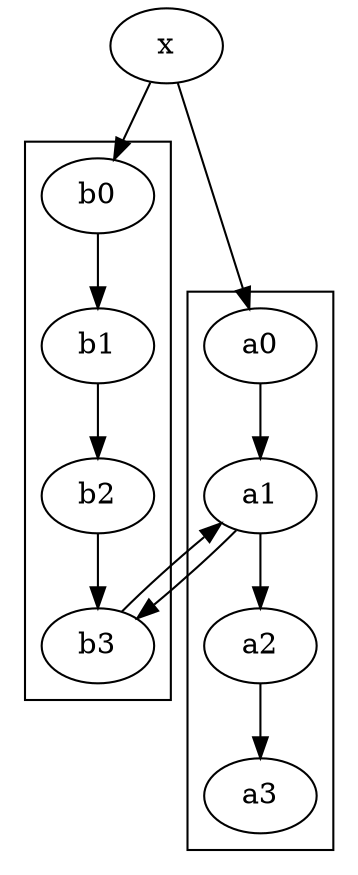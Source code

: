 # Generated Tor  2 Okt 2008 11:03:15 GMT by dot - Graphviz version 2.20.2 (Tue Jul  1 11:56:55 UTC 2008)
#
# 
# real	0m0.187s
# user	0m0.121s
# sys	0m0.031s

digraph G {
	node [label="\N"];
	graph [bb="0,0,386,215",
		_draw_="c 5 -white C 5 -white P 4 0 0 0 215 386 215 386 0 ",
		xdotversion="1.2"];
	subgraph cluster_c0 {
		graph [bb="",
			_draw_="",
			xdotversion=""];
		a0 [pos="185,151", width="0.75", height="0.50", _draw_="c 5 -black e 185 151 27 18 ", _ldraw_="F 14.000000 11 -Times-Roman c 5 -black T 185 143 0 10 2 -a0 "];
		a1 [pos="171,69", width="0.75", height="0.50", _draw_="c 5 -black e 171 69 27 18 ", _ldraw_="F 14.000000 11 -Times-Roman c 5 -black T 171 61 0 10 2 -a1 "];
		a2 [pos="98,41", width="0.75", height="0.50", _draw_="c 5 -black e 98 41 27 18 ", _ldraw_="F 14.000000 11 -Times-Roman c 5 -black T 98 33 0 10 2 -a2 "];
		a3 [pos="28,19", width="0.75", height="0.50", _draw_="c 5 -black e 28 19 27 18 ", _ldraw_="F 14.000000 11 -Times-Roman c 5 -black T 28 11 0 10 2 -a3 "];
		a0 -> a1 [pos="e,174,87 182,133 180,122 178,109 176,97", _draw_="c 5 -black B 4 182 133 180 122 178 109 176 97 ", _hdraw_="S 5 -solid S 15 -setlinewidth(1) c 5 -black C 5 -black P 3 179 96 174 87 173 97 "];
		a1 -> a2 [pos="e,121,50 148,60 142,58 136,56 131,54", _draw_="c 5 -black B 4 148 60 142 58 136 56 131 54 ", _hdraw_="S 5 -solid S 15 -setlinewidth(1) c 5 -black C 5 -black P 3 132 50 121 50 129 57 "];
		a2 -> a3 [pos="e,53,27 74,33 70,32 67,31 63,30", _draw_="c 5 -black B 4 74 33 70 32 67 31 63 30 ", _hdraw_="S 5 -solid S 15 -setlinewidth(1) c 5 -black C 5 -black P 3 64 27 53 27 62 33 "];
	}
	subgraph cluster_c1 {
		graph [bb="",
			_draw_="",
			xdotversion=""];
		b0 [pos="329,175", width="0.75", height="0.50", _draw_="c 5 -black e 329 175 27 18 ", _ldraw_="F 14.000000 11 -Times-Roman c 5 -black T 329 167 0 11 2 -b0 "];
		b1 [pos="358,100", width="0.75", height="0.50", _draw_="c 5 -black e 358 100 27 18 ", _ldraw_="F 14.000000 11 -Times-Roman c 5 -black T 358 92 0 11 2 -b1 "];
		b2 [pos="315,31", width="0.75", height="0.50", _draw_="c 5 -black e 315 31 27 18 ", _ldraw_="F 14.000000 11 -Times-Roman c 5 -black T 315 23 0 11 2 -b2 "];
		b3 [pos="236,19", width="0.75", height="0.50", _draw_="c 5 -black e 236 19 27 18 ", _ldraw_="F 14.000000 11 -Times-Roman c 5 -black T 236 11 0 11 2 -b3 "];
		b0 -> b1 [pos="e,351,118 336,157 339,148 343,137 347,127", _draw_="c 5 -black B 4 336 157 339 148 343 137 347 127 ", _hdraw_="S 5 -solid S 15 -setlinewidth(1) c 5 -black C 5 -black P 3 350 129 351 118 344 126 "];
		b1 -> b2 [pos="e,326,48 348,83 343,76 336,66 331,57", _draw_="c 5 -black B 4 348 83 343 76 336 66 331 57 ", _hdraw_="S 5 -solid S 15 -setlinewidth(1) c 5 -black C 5 -black P 3 334 55 326 48 328 58 "];
		b2 -> b3 [pos="e,263,23 288,27 283,26 278,25 273,25", _draw_="c 5 -black B 4 288 27 283 26 278 25 273 25 ", _hdraw_="S 5 -solid S 15 -setlinewidth(1) c 5 -black C 5 -black P 3 273 22 263 23 272 28 "];
	}
	x [pos="251,196", width="0.75", height="0.50", _draw_="c 5 -black e 251 196 27 18 ", _ldraw_="F 14.000000 11 -Times-Roman c 5 -black T 251 188 0 5 1 -x "];
	x -> a0 [pos="e,204,164 232,183 226,179 219,174 213,170", _draw_="c 5 -black B 4 232 183 226 179 219 174 213 170 ", _hdraw_="S 5 -solid S 15 -setlinewidth(1) c 5 -black C 5 -black P 3 214 167 204 164 210 172 "];
	x -> b0 [pos="e,304,182 276,189 282,188 288,186 294,184", _draw_="c 5 -black B 4 276 189 282 188 288 186 294 184 ", _hdraw_="S 5 -solid S 15 -setlinewidth(1) c 5 -black C 5 -black P 3 295 187 304 182 294 181 "];
	a1 -> b3 [pos="e,224,35 194,59 201,54 209,48 216,42", _draw_="c 5 -black B 4 194 59 201 54 209 48 216 42 ", _hdraw_="S 5 -solid S 15 -setlinewidth(1) c 5 -black C 5 -black P 3 219 44 224 35 214 39 "];
	b3 -> a1 [pos="e,183,53 213,29 206,34 198,40 191,46", _draw_="c 5 -black B 4 213 29 206 34 198 40 191 46 ", _hdraw_="S 5 -solid S 15 -setlinewidth(1) c 5 -black C 5 -black P 3 188 44 183 53 193 49 "];
}
